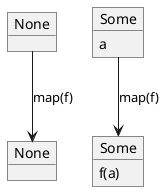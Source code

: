 @startuml
object "None" as nb
object "Some" as sb  {
  a
}

object "None" as na
object "Some" as sa {
  f(a)
}

nb --> na: map(f)
sb --> sa: map(f)


@enduml